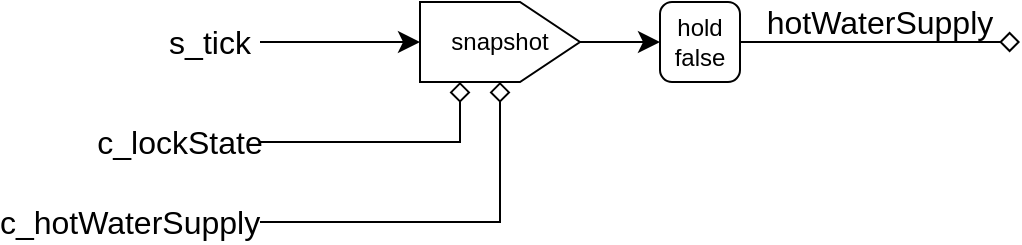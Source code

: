 <mxfile version="24.7.8">
  <diagram name="ページ1" id="69oDV_6YqKynkooxf3cn">
    <mxGraphModel dx="792" dy="509" grid="1" gridSize="10" guides="1" tooltips="1" connect="1" arrows="1" fold="1" page="0" pageScale="1" pageWidth="827" pageHeight="1169" math="0" shadow="0">
      <root>
        <mxCell id="0" />
        <mxCell id="1" parent="0" />
        <mxCell id="-Sn-b68aIxlAVPltc0eg-5" style="edgeStyle=none;curved=1;rounded=0;orthogonalLoop=1;jettySize=auto;html=1;entryX=0.5;entryY=0;entryDx=0;entryDy=0;fontSize=12;startSize=8;endSize=8;" edge="1" parent="1" source="-Sn-b68aIxlAVPltc0eg-1" target="-Sn-b68aIxlAVPltc0eg-4">
          <mxGeometry relative="1" as="geometry" />
        </mxCell>
        <mxCell id="-Sn-b68aIxlAVPltc0eg-1" value="s_tick" style="text;html=1;align=center;verticalAlign=middle;whiteSpace=wrap;rounded=0;fontSize=16;" vertex="1" parent="1">
          <mxGeometry x="70" y="90" width="50" height="20" as="geometry" />
        </mxCell>
        <mxCell id="-Sn-b68aIxlAVPltc0eg-6" style="edgeStyle=none;curved=0;rounded=0;orthogonalLoop=1;jettySize=auto;html=1;entryX=0;entryY=0.25;entryDx=0;entryDy=0;fontSize=12;startSize=8;endSize=8;endArrow=diamond;endFill=0;" edge="1" parent="1" source="-Sn-b68aIxlAVPltc0eg-2" target="-Sn-b68aIxlAVPltc0eg-4">
          <mxGeometry relative="1" as="geometry">
            <Array as="points">
              <mxPoint x="220" y="150" />
            </Array>
          </mxGeometry>
        </mxCell>
        <mxCell id="-Sn-b68aIxlAVPltc0eg-2" value="c_lockState" style="text;html=1;align=center;verticalAlign=middle;whiteSpace=wrap;rounded=0;fontSize=16;" vertex="1" parent="1">
          <mxGeometry x="40" y="140" width="80" height="20" as="geometry" />
        </mxCell>
        <mxCell id="-Sn-b68aIxlAVPltc0eg-7" style="edgeStyle=none;curved=0;rounded=0;orthogonalLoop=1;jettySize=auto;html=1;entryX=0;entryY=0.5;entryDx=0;entryDy=0;fontSize=12;startSize=8;endSize=8;endArrow=diamond;endFill=0;" edge="1" parent="1" source="-Sn-b68aIxlAVPltc0eg-3" target="-Sn-b68aIxlAVPltc0eg-4">
          <mxGeometry relative="1" as="geometry">
            <Array as="points">
              <mxPoint x="240" y="190" />
            </Array>
          </mxGeometry>
        </mxCell>
        <mxCell id="-Sn-b68aIxlAVPltc0eg-3" value="c_hotWaterSupply" style="text;html=1;align=center;verticalAlign=middle;whiteSpace=wrap;rounded=0;fontSize=16;" vertex="1" parent="1">
          <mxGeometry x="-10" y="180" width="130" height="20" as="geometry" />
        </mxCell>
        <mxCell id="-Sn-b68aIxlAVPltc0eg-8" style="edgeStyle=none;curved=1;rounded=0;orthogonalLoop=1;jettySize=auto;html=1;fontSize=12;startSize=8;endSize=8;entryX=0;entryY=0.5;entryDx=0;entryDy=0;" edge="1" parent="1" source="-Sn-b68aIxlAVPltc0eg-4" target="-Sn-b68aIxlAVPltc0eg-9">
          <mxGeometry relative="1" as="geometry">
            <mxPoint x="320" y="100" as="targetPoint" />
          </mxGeometry>
        </mxCell>
        <mxCell id="-Sn-b68aIxlAVPltc0eg-4" value="snapshot" style="shape=offPageConnector;whiteSpace=wrap;html=1;direction=north;" vertex="1" parent="1">
          <mxGeometry x="200" y="80" width="80" height="40" as="geometry" />
        </mxCell>
        <mxCell id="-Sn-b68aIxlAVPltc0eg-10" style="edgeStyle=none;curved=1;rounded=0;orthogonalLoop=1;jettySize=auto;html=1;fontSize=12;startSize=8;endSize=8;endArrow=diamond;endFill=0;" edge="1" parent="1" source="-Sn-b68aIxlAVPltc0eg-9">
          <mxGeometry relative="1" as="geometry">
            <mxPoint x="500" y="100" as="targetPoint" />
          </mxGeometry>
        </mxCell>
        <mxCell id="-Sn-b68aIxlAVPltc0eg-9" value="hold&lt;div&gt;false&lt;/div&gt;" style="rounded=1;whiteSpace=wrap;html=1;" vertex="1" parent="1">
          <mxGeometry x="320" y="80" width="40" height="40" as="geometry" />
        </mxCell>
        <mxCell id="-Sn-b68aIxlAVPltc0eg-11" value="hotWaterSupply" style="text;html=1;align=center;verticalAlign=middle;whiteSpace=wrap;rounded=0;fontSize=16;" vertex="1" parent="1">
          <mxGeometry x="370" y="80" width="120" height="20" as="geometry" />
        </mxCell>
      </root>
    </mxGraphModel>
  </diagram>
</mxfile>
